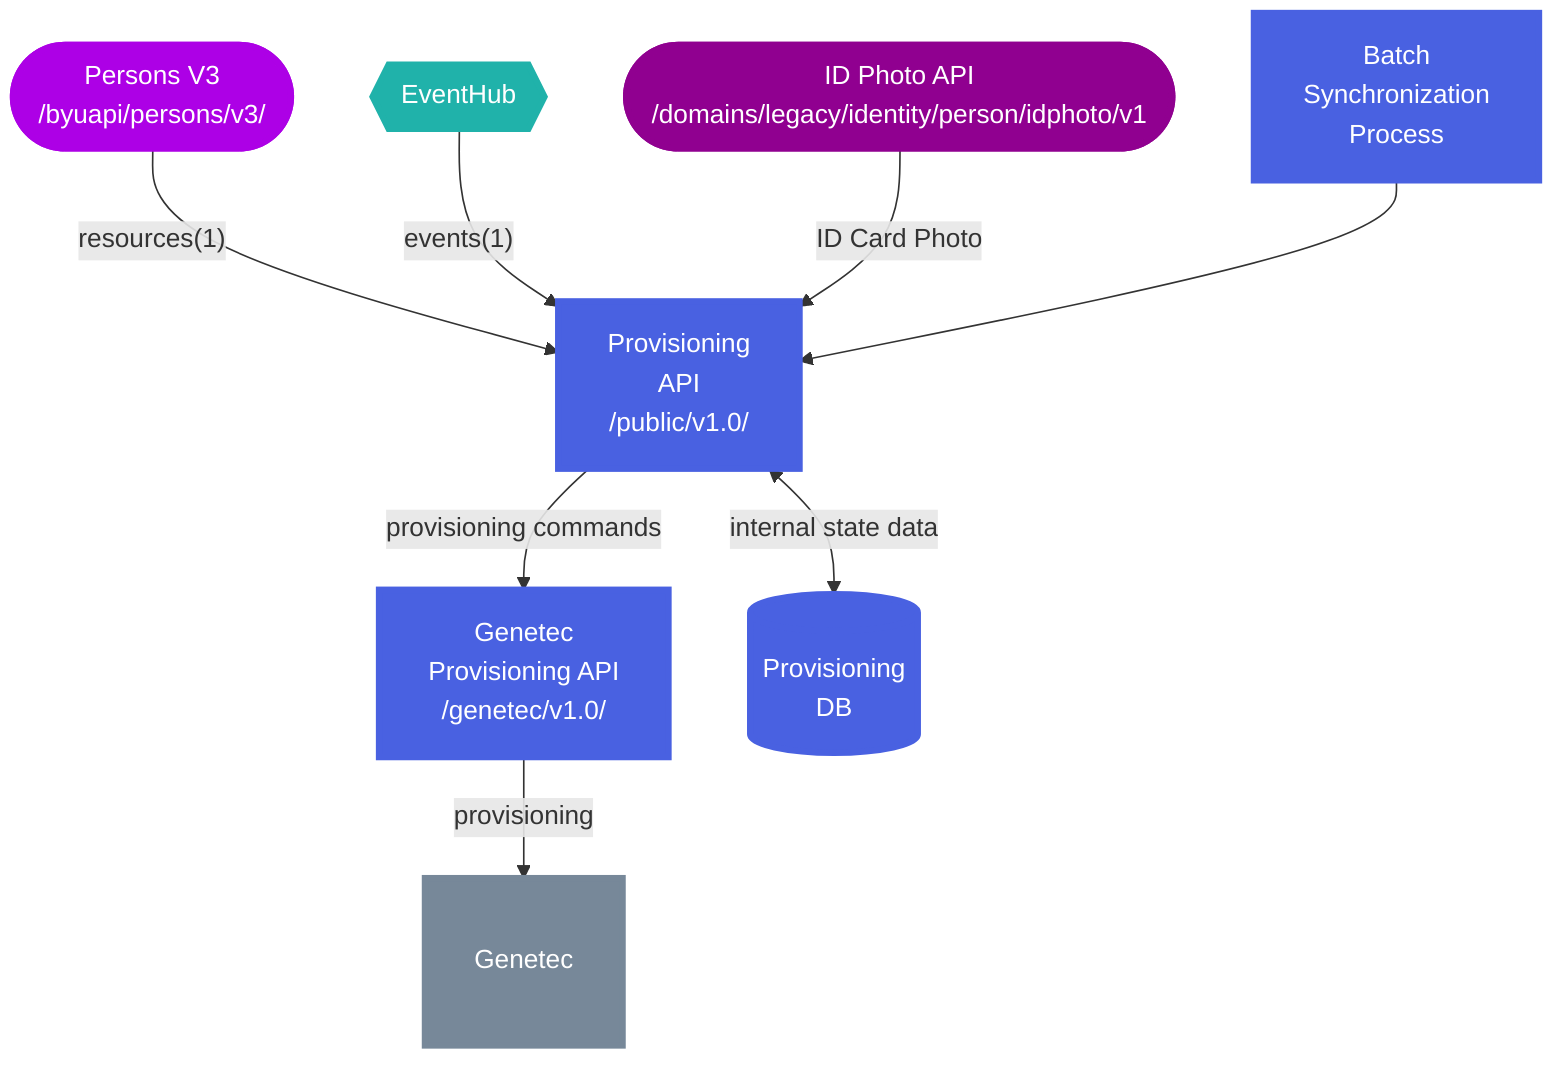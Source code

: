 flowchart TD
%% test of genetec flow
classDef default fill:#4961E1,stroke:#4961E1,color:#ffffff,stroke-width:4px;
classDef BYUAPI fill:#AD00E6,stroke:#AD00E6,stroke-width:4px;
classDef DomainAPI fill:#900090,stroke:#900090,stroke-width:4px;
classDef BYUInfrastructure fill:#20b2aa,stroke:#20b2aa,stroke-width:4px;
classDef Target fill:#778899,stroke:#778899,color:#ffffff,stroke-width:4px;

    idPhotoAPI(["ID Photo API\n/domains/legacy/identity/person/idphoto/v1"]) 
        click idPhotoAPI "https://byu.sharepoint.com/:x:/s/CESArchitectureCouncil/Eb-rSuCCW2JNuJE34j0KVIABlk2dFPmHxhFjOk0Y46doWA?e=Fpr9JX&activeCell='IDPhoto'!A1" "API Definition" _blank
    personsV3(["Persons V3\n /byuapi/persons/v3/"])
        click personsV3 "https://byu.sharepoint.com/:x:/s/CESArchitectureCouncil/Eb-rSuCCW2JNuJE34j0KVIABlk2dFPmHxhFjOk0Y46doWA?e=Fpr9JX&activeCell='PersonsV3'!A1" "API Definition" _blank
    EventHub{{EventHub}}
        click EventHub "https://byu.sharepoint.com/:x:/s/CESArchitectureCouncil/Eb-rSuCCW2JNuJE34j0KVIABlk2dFPmHxhFjOk0Y46doWA?e=Fpr9JX&activeCell='Events'!A1" "API Definition" _blank
    
    ProvisioningAPI["Provisioning\n API\n/public/v1.0/"]
    GenetecProvisioningAPI["Genetec\n Provisioning API\n /genetec/v1.0/"]
    ProvisioningDB[(Provisioning\n DB )]
    Genetec[ \nGenetec\n\n]
    BatchSync[Batch\n Synchronization\n Process]

    personsV3 -- "resources(1) " --> ProvisioningAPI
    EventHub -- "events(1)"  --> ProvisioningAPI
    idPhotoAPI -- ID Card Photo --> ProvisioningAPI
    ProvisioningAPI -- provisioning commands --> GenetecProvisioningAPI
    GenetecProvisioningAPI -- provisioning --> Genetec
    ProvisioningAPI <-- internal state data --> ProvisioningDB
    BatchSync --> ProvisioningAPI

class personsV3 BYUAPI;
class EventHub,ExternalTrigger BYUInfrastructure;
class Genetec Target;
class idPhotoAPI DomainAPI